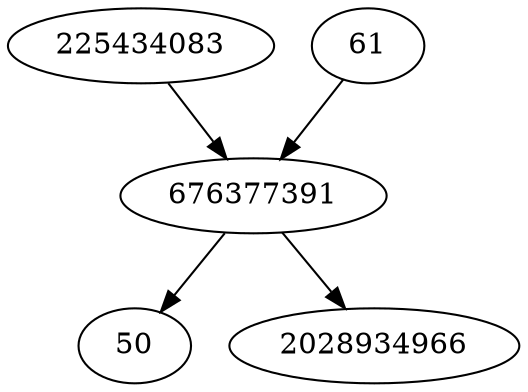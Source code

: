 strict digraph  {
225434083;
676377391;
50;
2028934966;
61;
225434083 -> 676377391;
676377391 -> 50;
676377391 -> 2028934966;
61 -> 676377391;
}
